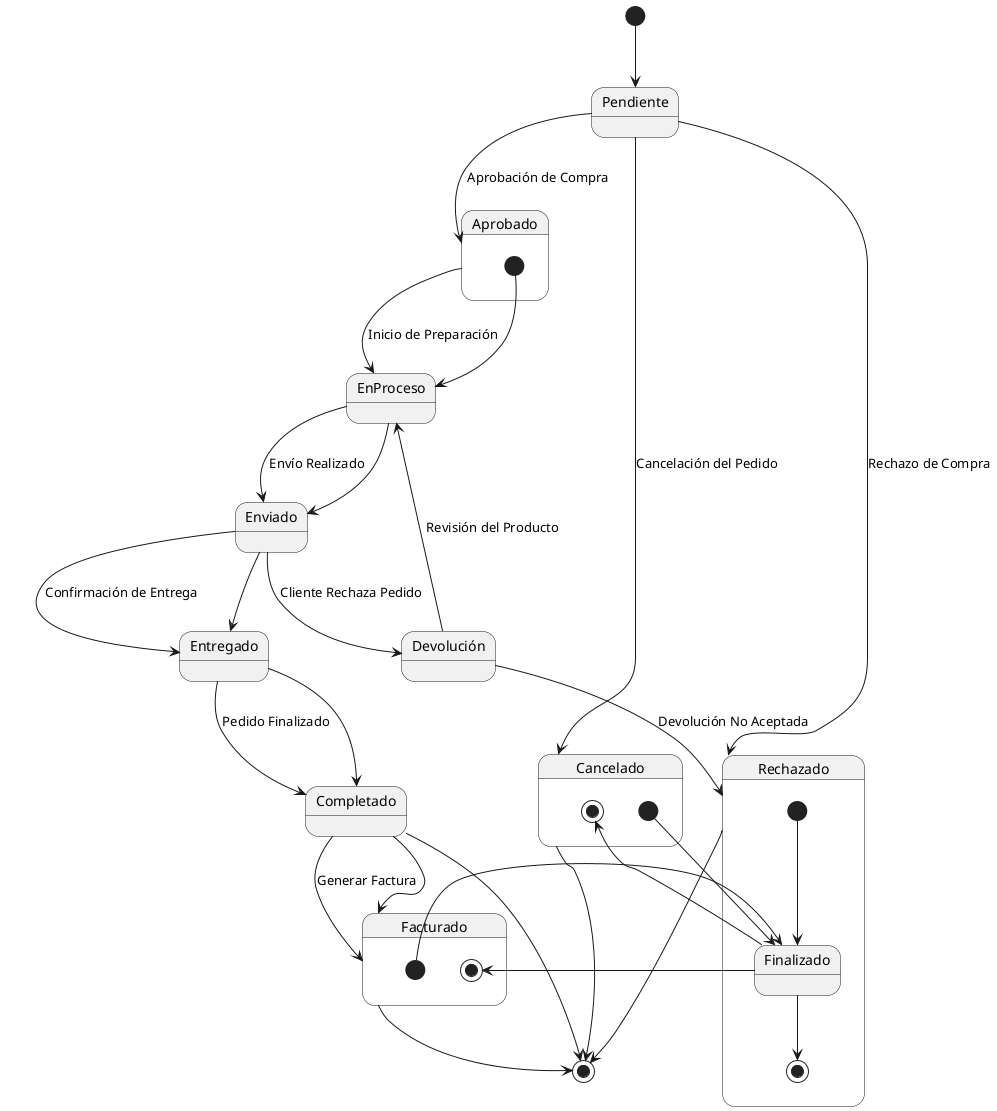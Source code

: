 @startuml estados

[*] --> Pendiente

Pendiente --> Aprobado : Aprobación de Compra
Pendiente --> Rechazado : Rechazo de Compra
Pendiente --> Cancelado : Cancelación del Pedido

Aprobado --> EnProceso : Inicio de Preparación
EnProceso --> Enviado : Envío Realizado
Enviado --> Entregado : Confirmación de Entrega
Entregado --> Completado : Pedido Finalizado

Enviado --> Devolución : Cliente Rechaza Pedido
Devolución --> EnProceso : Revisión del Producto
Devolución --> Rechazado : Devolución No Aceptada

Completado --> Facturado : Generar Factura
Facturado --> [*]

Rechazado --> [*]
Cancelado --> [*]
Completado --> [*]

state Aprobado {
  [*] --> EnProceso
  EnProceso --> Enviado
  Enviado --> Entregado
  Entregado --> Completado
  Completado --> Facturado
}

state Rechazado {
  [*] --> Finalizado
  Finalizado --> [*]
}

state Cancelado {
  [*] --> Finalizado
  Finalizado --> [*]
}

state Facturado {
  [*] --> Finalizado
  Finalizado --> [*]
}

@enduml
